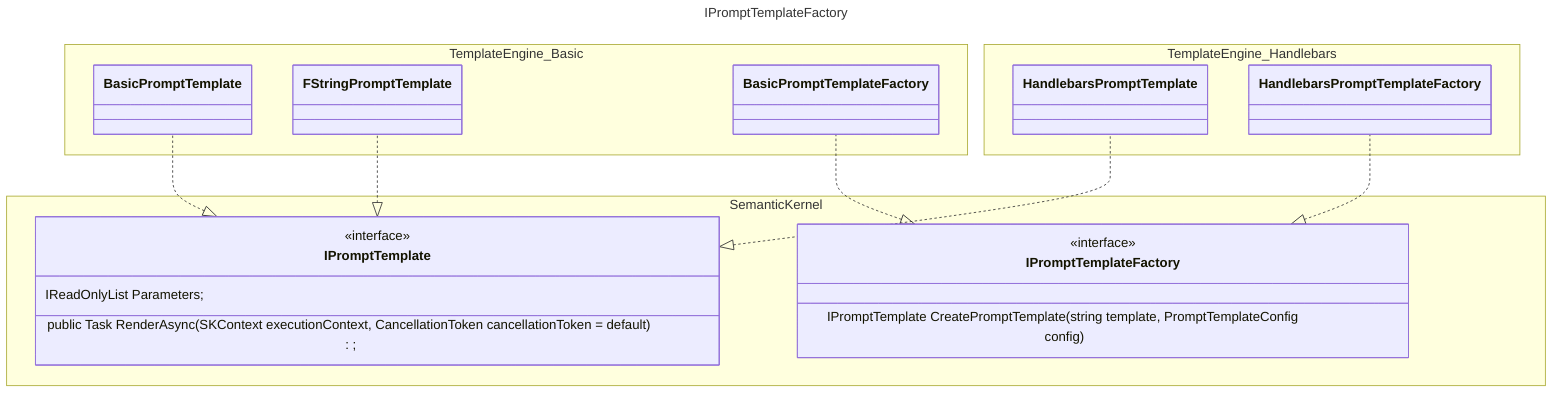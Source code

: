 ---
title: IPromptTemplateFactory
---
classDiagram
    %% Use https://mermaid.live/ to preview this diagram. The VS Code extension does not handle namespaces.
    direction BT
    namespace SemanticKernel {
        class IPromptTemplate {
            <<interface>>
            IReadOnlyList<ParameterView> Parameters;
            public Task<string> RenderAsync(SKContext executionContext, CancellationToken cancellationToken = default);
        }

        class IPromptTemplateFactory {
            <<interface>>
            IPromptTemplate CreatePromptTemplate(string template, PromptTemplateConfig config)
        }
    }

    namespace TemplateEngine_Basic {
        class BasicPromptTemplate
        class FStringPromptTemplate
        class BasicPromptTemplateFactory
    }

    namespace TemplateEngine_Handlebars {
        class HandlebarsPromptTemplate
        class HandlebarsPromptTemplateFactory
    }

    IPromptTemplateFactory <|.. BasicPromptTemplateFactory
    IPromptTemplateFactory <|.. HandlebarsPromptTemplateFactory

    IPromptTemplate <|.. BasicPromptTemplate
    IPromptTemplate <|.. FStringPromptTemplate
    IPromptTemplate <|.. HandlebarsPromptTemplate